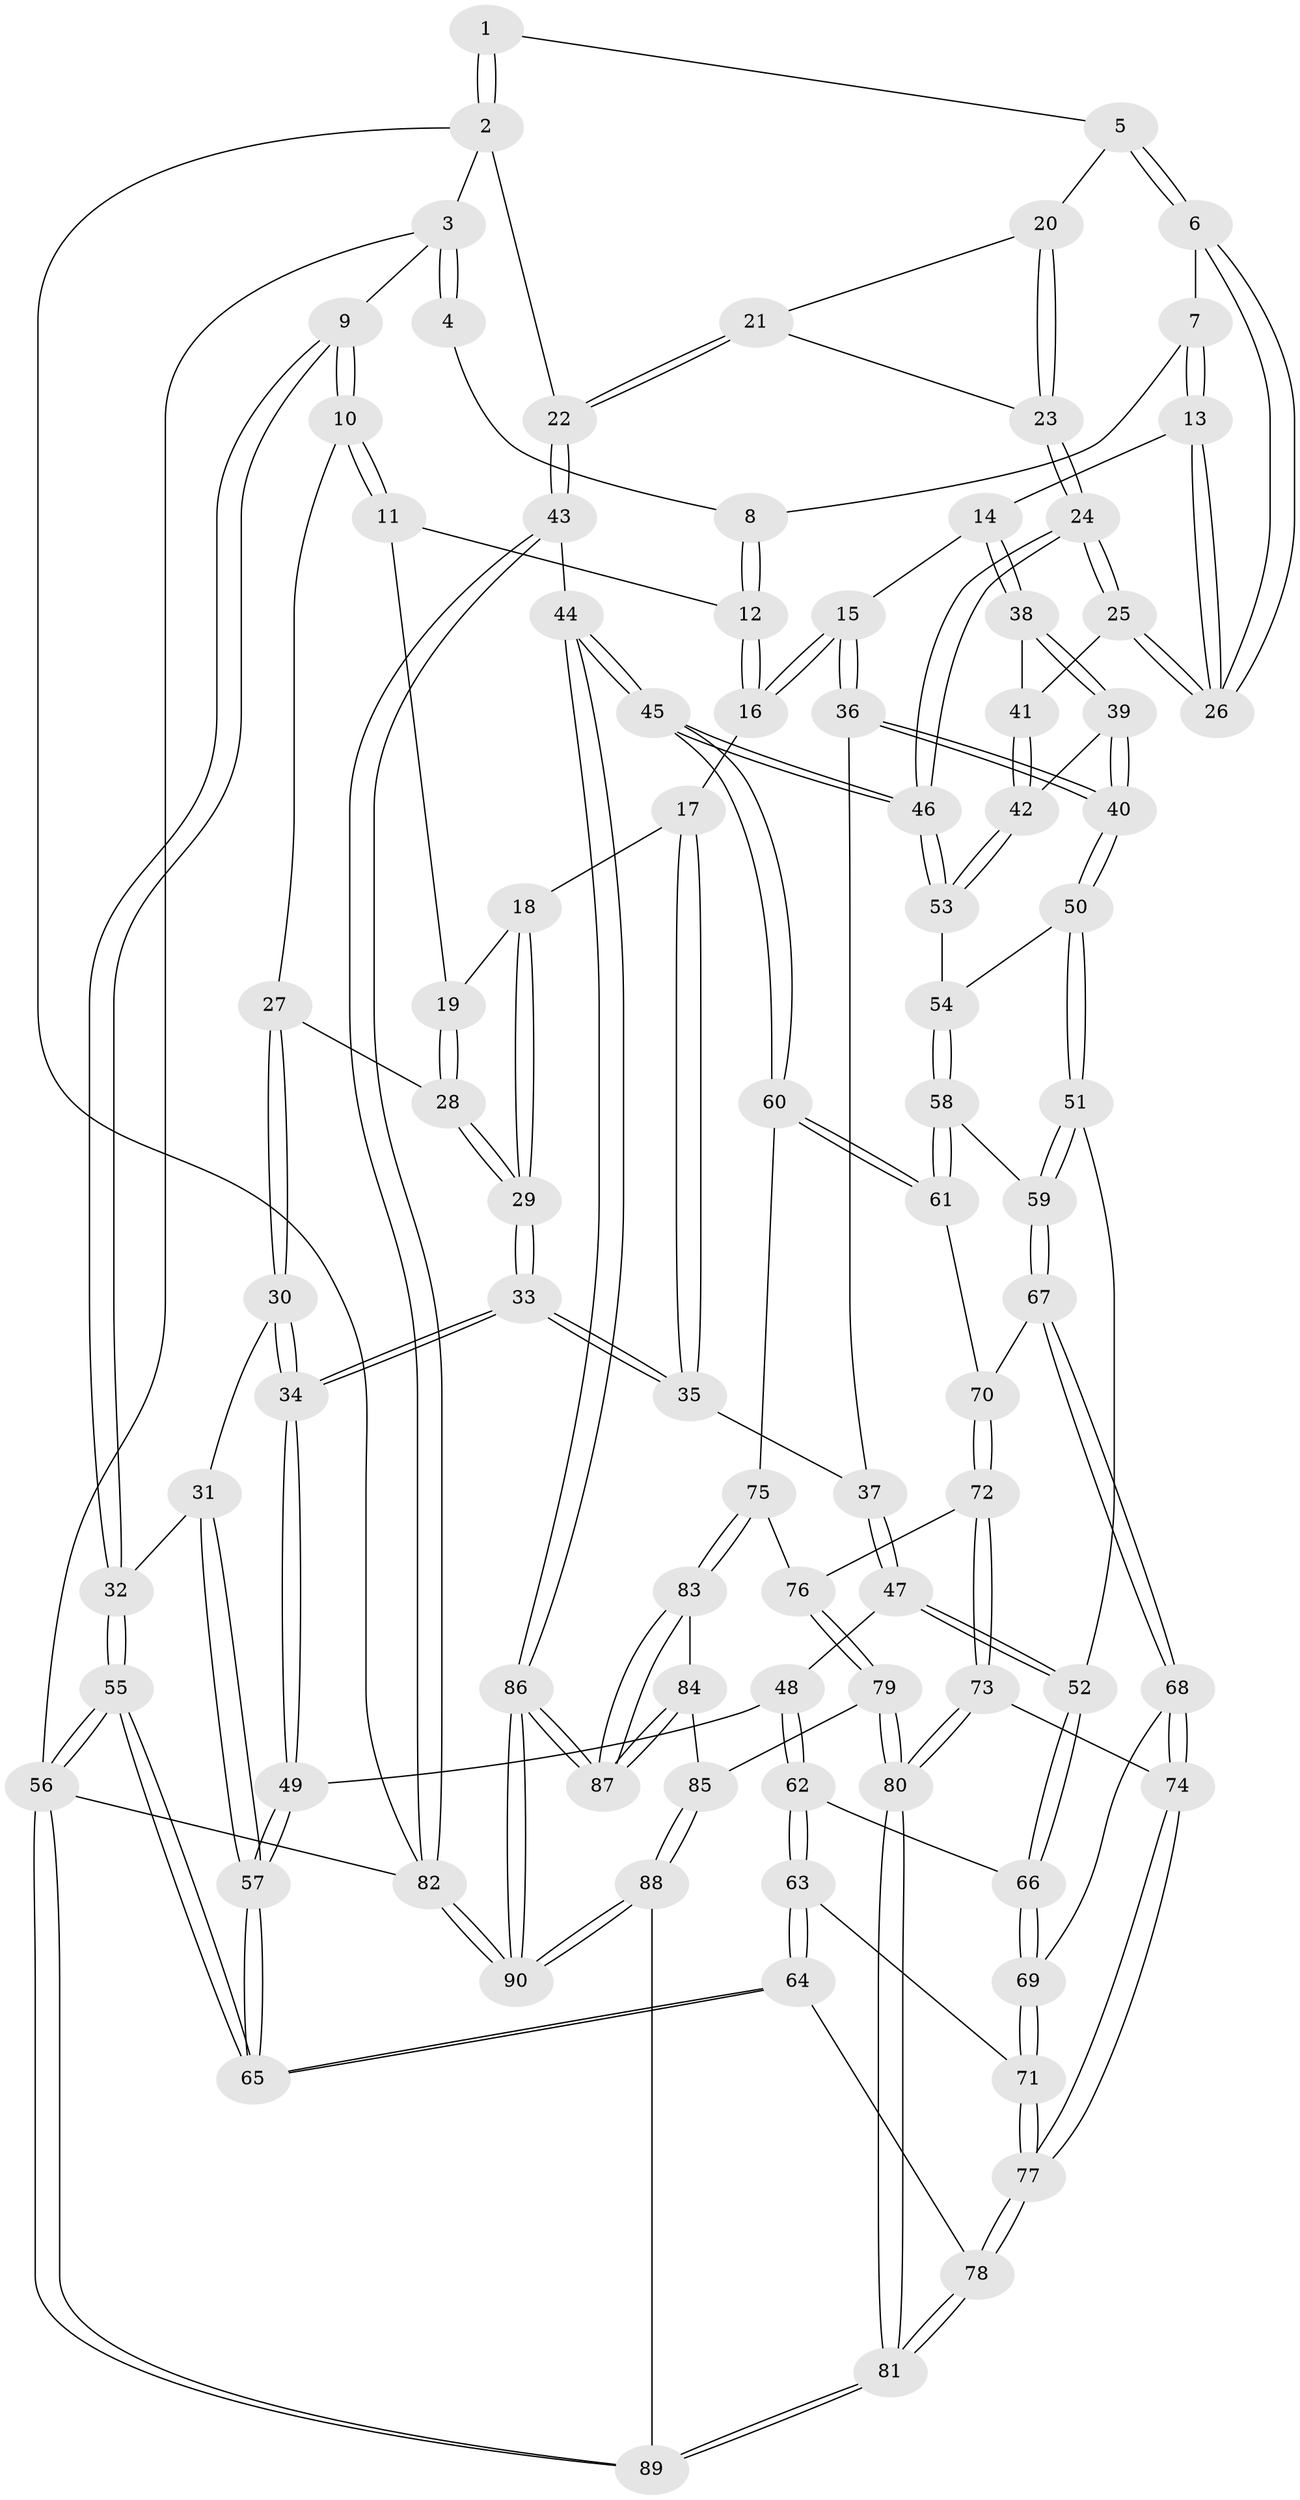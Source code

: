 // coarse degree distribution, {7: 0.031746031746031744, 2: 0.031746031746031744, 3: 0.047619047619047616, 4: 0.2857142857142857, 5: 0.4603174603174603, 6: 0.14285714285714285}
// Generated by graph-tools (version 1.1) at 2025/21/03/04/25 18:21:31]
// undirected, 90 vertices, 222 edges
graph export_dot {
graph [start="1"]
  node [color=gray90,style=filled];
  1 [pos="+0.7633525301133214+0"];
  2 [pos="+1+0"];
  3 [pos="+0+0"];
  4 [pos="+0.5781127411651995+0"];
  5 [pos="+0.7998014926275753+0.17708809521637767"];
  6 [pos="+0.7839903569991903+0.1965961840058925"];
  7 [pos="+0.5786430325018198+0.10425878934804636"];
  8 [pos="+0.5225757594722519+0"];
  9 [pos="+0+0"];
  10 [pos="+0.05546454062545649+0.06471941692997478"];
  11 [pos="+0.38765208035080906+0.13897250584448317"];
  12 [pos="+0.4033402390426858+0.13854801493228086"];
  13 [pos="+0.6435279759947281+0.2626720502085148"];
  14 [pos="+0.5840168119013446+0.29794697956755817"];
  15 [pos="+0.5075766207477262+0.2905599328557478"];
  16 [pos="+0.4199710500055488+0.18982643659789877"];
  17 [pos="+0.35501168356071067+0.32442852487001"];
  18 [pos="+0.27812965898208253+0.2859504716451516"];
  19 [pos="+0.27508306567753377+0.27366760148739033"];
  20 [pos="+0.8712992078981124+0.19800396884367552"];
  21 [pos="+0.9928911419798468+0.1992229806939847"];
  22 [pos="+1+0.07577224698852839"];
  23 [pos="+0.9074754586990753+0.3783063272718515"];
  24 [pos="+0.88309419766443+0.5122761809458707"];
  25 [pos="+0.7761288698936718+0.3790725321299228"];
  26 [pos="+0.7333331877429867+0.26893336581984434"];
  27 [pos="+0.10026233774104464+0.16410841632906398"];
  28 [pos="+0.14225657934369593+0.21662670462929592"];
  29 [pos="+0.21696900630464142+0.4131029173577547"];
  30 [pos="+0.07222074170091428+0.4410265356437596"];
  31 [pos="+0.03952789981519884+0.44555968871544915"];
  32 [pos="+0+0.4155664424699893"];
  33 [pos="+0.2169754987844555+0.41319670748292825"];
  34 [pos="+0.1855281510950908+0.46991147386534615"];
  35 [pos="+0.35789938963116524+0.37670362673391744"];
  36 [pos="+0.4427050601863372+0.40796312673347784"];
  37 [pos="+0.39387812938672573+0.4004187907993509"];
  38 [pos="+0.5859601828337738+0.31743678903854927"];
  39 [pos="+0.5853548018067173+0.4374261290371312"];
  40 [pos="+0.47879555380777455+0.4614228688869143"];
  41 [pos="+0.6714148198839919+0.40739013131775365"];
  42 [pos="+0.5994761998311463+0.4467359350945822"];
  43 [pos="+1+0.6526684911453063"];
  44 [pos="+0.9780311802755653+0.6521837658581775"];
  45 [pos="+0.9603213336405878+0.6452407107109"];
  46 [pos="+0.9196511717738413+0.596185903890034"];
  47 [pos="+0.3453859035345256+0.49077243554127453"];
  48 [pos="+0.20908901072652047+0.5032093532721604"];
  49 [pos="+0.1934577932210743+0.4890117783196878"];
  50 [pos="+0.4702986799861424+0.5218590733820929"];
  51 [pos="+0.42834493094538334+0.568985640824779"];
  52 [pos="+0.4225754634194956+0.5709755869010417"];
  53 [pos="+0.6396228746630204+0.5208407816227428"];
  54 [pos="+0.5750533857617456+0.5687023133294346"];
  55 [pos="+0+0.9614951974404217"];
  56 [pos="+0+1"];
  57 [pos="+0.045491278917116865+0.6945537583707474"];
  58 [pos="+0.5742534029814117+0.5970174883748993"];
  59 [pos="+0.48101126028242247+0.6261721914076818"];
  60 [pos="+0.7723156205442708+0.7189274000277279"];
  61 [pos="+0.5926383326168682+0.6690793680497705"];
  62 [pos="+0.2527264646247172+0.5819614627370531"];
  63 [pos="+0.2360029081218701+0.7354835329513301"];
  64 [pos="+0.10232840053312965+0.8264040722479467"];
  65 [pos="+0+0.8474707516977525"];
  66 [pos="+0.3962151735013756+0.5946343222879696"];
  67 [pos="+0.5153752638723947+0.7050722547289932"];
  68 [pos="+0.4477696477622476+0.7386747645657232"];
  69 [pos="+0.38065481418094926+0.7062752416908676"];
  70 [pos="+0.522386337248429+0.7058264314981607"];
  71 [pos="+0.3023403907219831+0.7402287671446075"];
  72 [pos="+0.5655844221095145+0.7969898260502993"];
  73 [pos="+0.48274774662359005+0.8332641548705613"];
  74 [pos="+0.45101247983593296+0.8128776926153369"];
  75 [pos="+0.6943631628576064+0.7978811263222066"];
  76 [pos="+0.6020656548276121+0.8156019436111142"];
  77 [pos="+0.38043397035556986+0.8597509408463738"];
  78 [pos="+0.35098324425821603+0.9587089173070239"];
  79 [pos="+0.5642428290978243+0.8922335445930449"];
  80 [pos="+0.5064269656592357+0.8969068774445597"];
  81 [pos="+0.402971357674515+1"];
  82 [pos="+1+1"];
  83 [pos="+0.6933228680382448+0.8058449341103379"];
  84 [pos="+0.6204197056613378+0.9246456358393184"];
  85 [pos="+0.5738027976062646+0.9040155929102586"];
  86 [pos="+0.7539951812656263+1"];
  87 [pos="+0.7216351831620255+1"];
  88 [pos="+0.5207474006643772+1"];
  89 [pos="+0.4298480711523955+1"];
  90 [pos="+0.748287319957955+1"];
  1 -- 2;
  1 -- 2;
  1 -- 5;
  2 -- 3;
  2 -- 22;
  2 -- 82;
  3 -- 4;
  3 -- 4;
  3 -- 9;
  3 -- 56;
  4 -- 8;
  5 -- 6;
  5 -- 6;
  5 -- 20;
  6 -- 7;
  6 -- 26;
  6 -- 26;
  7 -- 8;
  7 -- 13;
  7 -- 13;
  8 -- 12;
  8 -- 12;
  9 -- 10;
  9 -- 10;
  9 -- 32;
  9 -- 32;
  10 -- 11;
  10 -- 11;
  10 -- 27;
  11 -- 12;
  11 -- 19;
  12 -- 16;
  12 -- 16;
  13 -- 14;
  13 -- 26;
  13 -- 26;
  14 -- 15;
  14 -- 38;
  14 -- 38;
  15 -- 16;
  15 -- 16;
  15 -- 36;
  15 -- 36;
  16 -- 17;
  17 -- 18;
  17 -- 35;
  17 -- 35;
  18 -- 19;
  18 -- 29;
  18 -- 29;
  19 -- 28;
  19 -- 28;
  20 -- 21;
  20 -- 23;
  20 -- 23;
  21 -- 22;
  21 -- 22;
  21 -- 23;
  22 -- 43;
  22 -- 43;
  23 -- 24;
  23 -- 24;
  24 -- 25;
  24 -- 25;
  24 -- 46;
  24 -- 46;
  25 -- 26;
  25 -- 26;
  25 -- 41;
  27 -- 28;
  27 -- 30;
  27 -- 30;
  28 -- 29;
  28 -- 29;
  29 -- 33;
  29 -- 33;
  30 -- 31;
  30 -- 34;
  30 -- 34;
  31 -- 32;
  31 -- 57;
  31 -- 57;
  32 -- 55;
  32 -- 55;
  33 -- 34;
  33 -- 34;
  33 -- 35;
  33 -- 35;
  34 -- 49;
  34 -- 49;
  35 -- 37;
  36 -- 37;
  36 -- 40;
  36 -- 40;
  37 -- 47;
  37 -- 47;
  38 -- 39;
  38 -- 39;
  38 -- 41;
  39 -- 40;
  39 -- 40;
  39 -- 42;
  40 -- 50;
  40 -- 50;
  41 -- 42;
  41 -- 42;
  42 -- 53;
  42 -- 53;
  43 -- 44;
  43 -- 82;
  43 -- 82;
  44 -- 45;
  44 -- 45;
  44 -- 86;
  44 -- 86;
  45 -- 46;
  45 -- 46;
  45 -- 60;
  45 -- 60;
  46 -- 53;
  46 -- 53;
  47 -- 48;
  47 -- 52;
  47 -- 52;
  48 -- 49;
  48 -- 62;
  48 -- 62;
  49 -- 57;
  49 -- 57;
  50 -- 51;
  50 -- 51;
  50 -- 54;
  51 -- 52;
  51 -- 59;
  51 -- 59;
  52 -- 66;
  52 -- 66;
  53 -- 54;
  54 -- 58;
  54 -- 58;
  55 -- 56;
  55 -- 56;
  55 -- 65;
  55 -- 65;
  56 -- 89;
  56 -- 89;
  56 -- 82;
  57 -- 65;
  57 -- 65;
  58 -- 59;
  58 -- 61;
  58 -- 61;
  59 -- 67;
  59 -- 67;
  60 -- 61;
  60 -- 61;
  60 -- 75;
  61 -- 70;
  62 -- 63;
  62 -- 63;
  62 -- 66;
  63 -- 64;
  63 -- 64;
  63 -- 71;
  64 -- 65;
  64 -- 65;
  64 -- 78;
  66 -- 69;
  66 -- 69;
  67 -- 68;
  67 -- 68;
  67 -- 70;
  68 -- 69;
  68 -- 74;
  68 -- 74;
  69 -- 71;
  69 -- 71;
  70 -- 72;
  70 -- 72;
  71 -- 77;
  71 -- 77;
  72 -- 73;
  72 -- 73;
  72 -- 76;
  73 -- 74;
  73 -- 80;
  73 -- 80;
  74 -- 77;
  74 -- 77;
  75 -- 76;
  75 -- 83;
  75 -- 83;
  76 -- 79;
  76 -- 79;
  77 -- 78;
  77 -- 78;
  78 -- 81;
  78 -- 81;
  79 -- 80;
  79 -- 80;
  79 -- 85;
  80 -- 81;
  80 -- 81;
  81 -- 89;
  81 -- 89;
  82 -- 90;
  82 -- 90;
  83 -- 84;
  83 -- 87;
  83 -- 87;
  84 -- 85;
  84 -- 87;
  84 -- 87;
  85 -- 88;
  85 -- 88;
  86 -- 87;
  86 -- 87;
  86 -- 90;
  86 -- 90;
  88 -- 89;
  88 -- 90;
  88 -- 90;
}
